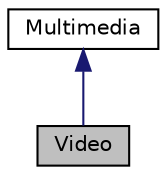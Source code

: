 digraph "Video"
{
 // LATEX_PDF_SIZE
  edge [fontname="Helvetica",fontsize="10",labelfontname="Helvetica",labelfontsize="10"];
  node [fontname="Helvetica",fontsize="10",shape=record];
  Node1 [label="Video",height=0.2,width=0.4,color="black", fillcolor="grey75", style="filled", fontcolor="black",tooltip="This class represents a video."];
  Node2 -> Node1 [dir="back",color="midnightblue",fontsize="10",style="solid",fontname="Helvetica"];
  Node2 [label="Multimedia",height=0.2,width=0.4,color="black", fillcolor="white", style="filled",URL="$classMultimedia.html",tooltip="This class represents a multimedia object."];
}
